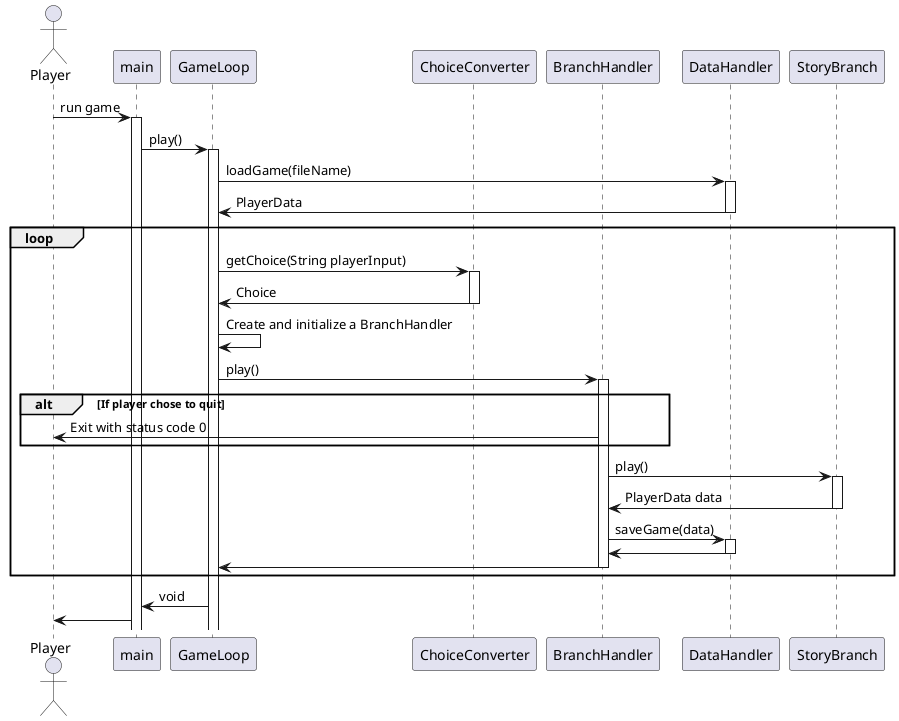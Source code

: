 

@startuml

actor Player as player
participant main as main
participant GameLoop as gameLoop
participant ChoiceConverter as choiceConverter
participant BranchHandler as branchHandler
participant DataHandler as dh
participant StoryBranch as branch


player -> main : run game
activate main

main -> gameLoop : play()
activate gameLoop

gameLoop -> dh : loadGame(fileName)
activate dh

dh -> gameLoop : PlayerData
deactivate dh

loop

    gameLoop -> choiceConverter : getChoice(String playerInput)
    activate choiceConverter

    choiceConverter -> gameLoop : Choice
    deactivate choiceConverter

    gameLoop -> gameLoop : Create and initialize a BranchHandler

    gameLoop -> branchHandler : play()
    activate branchHandler

    alt If player chose to quit

        branchHandler -> player : Exit with status code 0

    end quitChoice

    branchHandler -> branch : play()
    activate branch

    branch -> branchHandler : PlayerData data
    deactivate branch

    branchHandler -> dh : saveGame(data)
    activate dh

    dh -> branchHandler
    deactivate dh

    branchHandler -> gameLoop
    deactivate branchHandler

end

gameLoop -> main : void
main -> player

@enduml